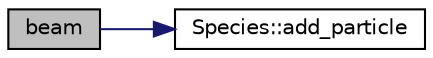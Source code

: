 digraph "beam"
{
 // LATEX_PDF_SIZE
  edge [fontname="Helvetica",fontsize="10",labelfontname="Helvetica",labelfontsize="10"];
  node [fontname="Helvetica",fontsize="10",shape=record];
  rankdir="LR";
  Node1 [label="beam",height=0.2,width=0.4,color="black", fillcolor="grey75", style="filled", fontcolor="black",tooltip=" "];
  Node1 -> Node2 [color="midnightblue",fontsize="10",style="solid",fontname="Helvetica"];
  Node2 [label="Species::add_particle",height=0.2,width=0.4,color="black", fillcolor="white", style="filled",URL="$class_species.html#aaa36a207dd45987de754d6ca2674aade",tooltip="Adds a new particle to the species."];
}

